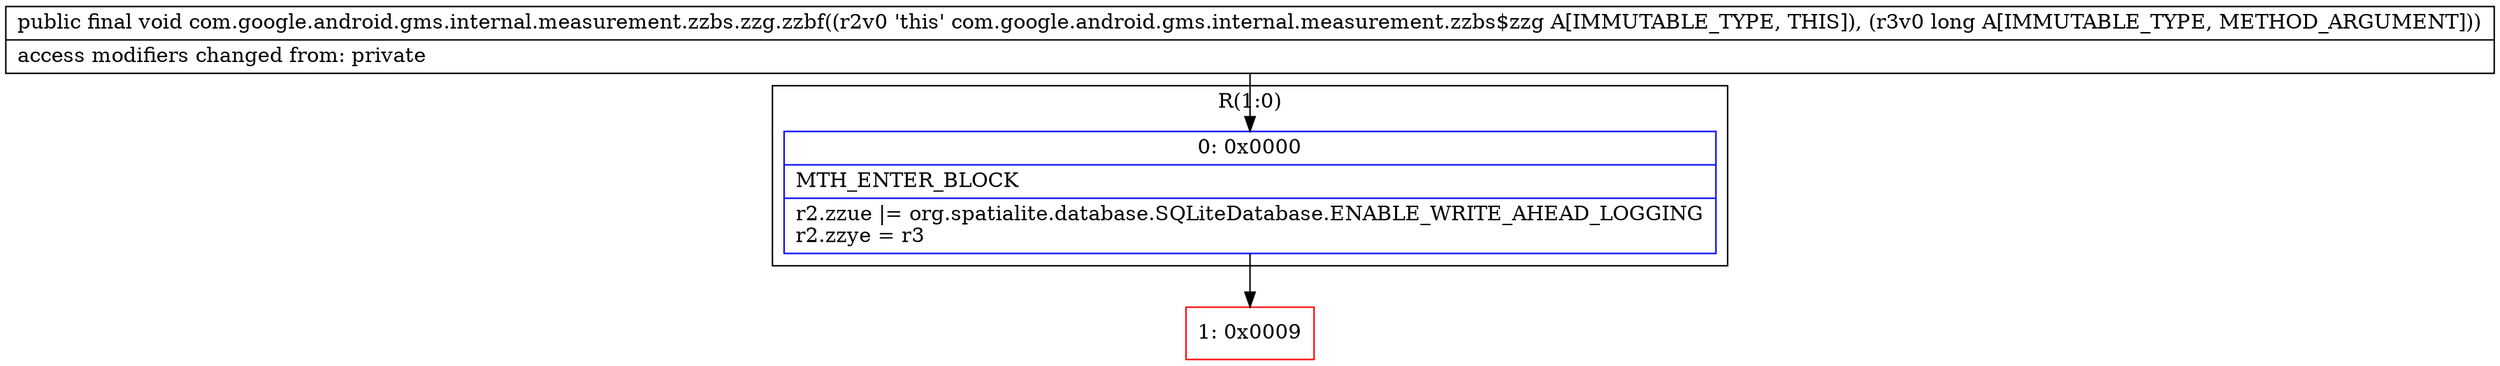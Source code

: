 digraph "CFG forcom.google.android.gms.internal.measurement.zzbs.zzg.zzbf(J)V" {
subgraph cluster_Region_1856355790 {
label = "R(1:0)";
node [shape=record,color=blue];
Node_0 [shape=record,label="{0\:\ 0x0000|MTH_ENTER_BLOCK\l|r2.zzue \|= org.spatialite.database.SQLiteDatabase.ENABLE_WRITE_AHEAD_LOGGING\lr2.zzye = r3\l}"];
}
Node_1 [shape=record,color=red,label="{1\:\ 0x0009}"];
MethodNode[shape=record,label="{public final void com.google.android.gms.internal.measurement.zzbs.zzg.zzbf((r2v0 'this' com.google.android.gms.internal.measurement.zzbs$zzg A[IMMUTABLE_TYPE, THIS]), (r3v0 long A[IMMUTABLE_TYPE, METHOD_ARGUMENT]))  | access modifiers changed from: private\l}"];
MethodNode -> Node_0;
Node_0 -> Node_1;
}

